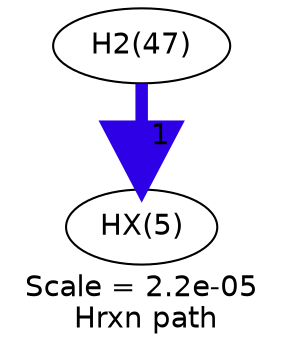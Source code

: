digraph reaction_paths {
center=1;
s11 -> s34[fontname="Helvetica", style="setlinewidth(6)", arrowsize=3, color="0.7, 1.5, 0.9"
, label=" 1"];
s11 [ fontname="Helvetica", label="H2(47)"];
s34 [ fontname="Helvetica", label="HX(5)"];
 label = "Scale = 2.2e-05\l Hrxn path";
 fontname = "Helvetica";
}
